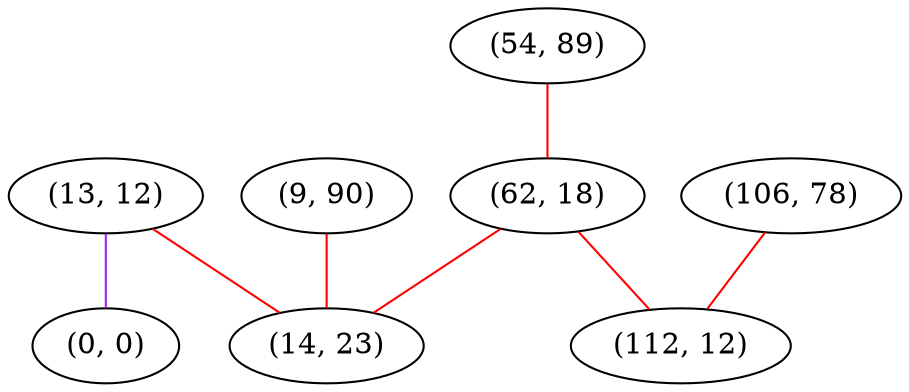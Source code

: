 graph "" {
"(9, 90)";
"(13, 12)";
"(0, 0)";
"(54, 89)";
"(106, 78)";
"(62, 18)";
"(14, 23)";
"(112, 12)";
"(9, 90)" -- "(14, 23)"  [color=red, key=0, weight=1];
"(13, 12)" -- "(0, 0)"  [color=purple, key=0, weight=4];
"(13, 12)" -- "(14, 23)"  [color=red, key=0, weight=1];
"(54, 89)" -- "(62, 18)"  [color=red, key=0, weight=1];
"(106, 78)" -- "(112, 12)"  [color=red, key=0, weight=1];
"(62, 18)" -- "(14, 23)"  [color=red, key=0, weight=1];
"(62, 18)" -- "(112, 12)"  [color=red, key=0, weight=1];
}
